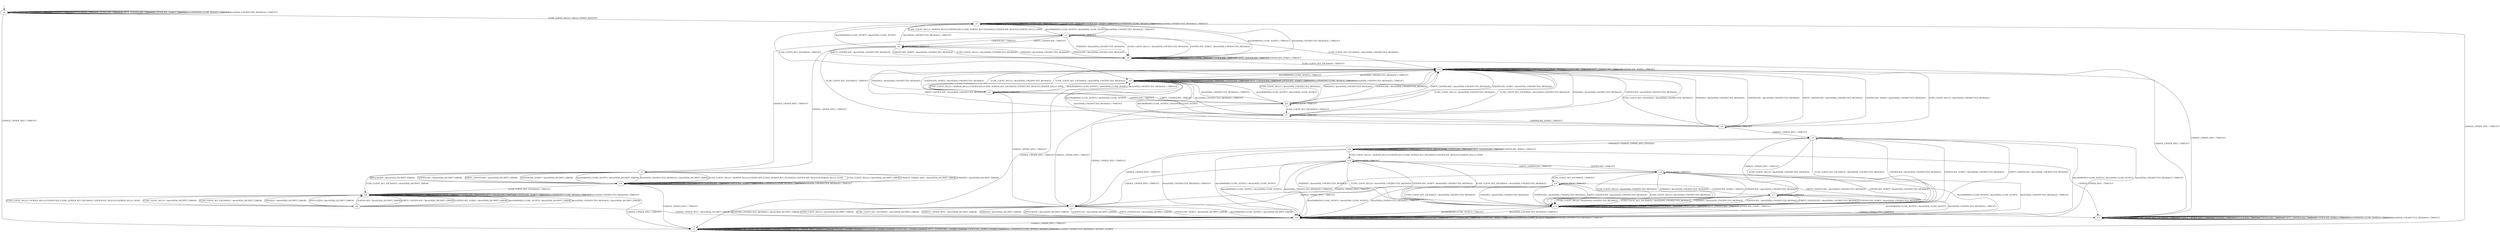 digraph h8 {
s0 [label="s0"];
s1 [label="s1"];
s2 [label="s2"];
s3 [label="s3"];
s20 [label="s20"];
s4 [label="s4"];
s5 [label="s5"];
s6 [label="s6"];
s21 [label="s21"];
s23 [label="s23"];
s7 [label="s7"];
s11 [label="s11"];
s18 [label="s18"];
s22 [label="s22"];
s24 [label="s24"];
s8 [label="s8"];
s12 [label="s12"];
s25 [label="s25"];
s9 [label="s9"];
s10 [label="s10"];
s13 [label="s13"];
s19 [label="s19"];
s14 [label="s14"];
s15 [label="s15"];
s16 [label="s16"];
s17 [label="s17"];
s0 -> s1 [label="ECDH_CLIENT_HELLO / HELLO_VERIFY_REQUEST"];
s0 -> s0 [label="ECDH_CLIENT_KEY_EXCHANGE / TIMEOUT"];
s0 -> s2 [label="CHANGE_CIPHER_SPEC / TIMEOUT"];
s0 -> s0 [label="FINISHED / TIMEOUT"];
s0 -> s0 [label="APPLICATION / TIMEOUT"];
s0 -> s0 [label="CERTIFICATE / TIMEOUT"];
s0 -> s0 [label="EMPTY_CERTIFICATE / TIMEOUT"];
s0 -> s0 [label="CERTIFICATE_VERIFY / TIMEOUT"];
s0 -> s0 [label="Alert(WARNING,CLOSE_NOTIFY) / TIMEOUT"];
s0 -> s0 [label="Alert(FATAL,UNEXPECTED_MESSAGE) / TIMEOUT"];
s1 -> s3 [label="ECDH_CLIENT_HELLO / SERVER_HELLO,CERTIFICATE,ECDHE_SERVER_KEY_EXCHANGE,CERTIFICATE_REQUEST,SERVER_HELLO_DONE"];
s1 -> s20 [label="ECDH_CLIENT_KEY_EXCHANGE / TIMEOUT"];
s1 -> s2 [label="CHANGE_CIPHER_SPEC / TIMEOUT"];
s1 -> s1 [label="FINISHED / TIMEOUT"];
s1 -> s1 [label="APPLICATION / TIMEOUT"];
s1 -> s1 [label="CERTIFICATE / TIMEOUT"];
s1 -> s1 [label="EMPTY_CERTIFICATE / TIMEOUT"];
s1 -> s1 [label="CERTIFICATE_VERIFY / TIMEOUT"];
s1 -> s1 [label="Alert(WARNING,CLOSE_NOTIFY) / TIMEOUT"];
s1 -> s1 [label="Alert(FATAL,UNEXPECTED_MESSAGE) / TIMEOUT"];
s2 -> s2 [label="ECDH_CLIENT_HELLO / SOCKET_CLOSED"];
s2 -> s2 [label="ECDH_CLIENT_KEY_EXCHANGE / SOCKET_CLOSED"];
s2 -> s2 [label="CHANGE_CIPHER_SPEC / SOCKET_CLOSED"];
s2 -> s2 [label="FINISHED / SOCKET_CLOSED"];
s2 -> s2 [label="APPLICATION / SOCKET_CLOSED"];
s2 -> s2 [label="CERTIFICATE / SOCKET_CLOSED"];
s2 -> s2 [label="EMPTY_CERTIFICATE / SOCKET_CLOSED"];
s2 -> s2 [label="CERTIFICATE_VERIFY / SOCKET_CLOSED"];
s2 -> s2 [label="Alert(WARNING,CLOSE_NOTIFY) / SOCKET_CLOSED"];
s2 -> s2 [label="Alert(FATAL,UNEXPECTED_MESSAGE) / SOCKET_CLOSED"];
s3 -> s4 [label="ECDH_CLIENT_HELLO / Alert(FATAL,UNEXPECTED_MESSAGE)"];
s3 -> s23 [label="ECDH_CLIENT_KEY_EXCHANGE / Alert(FATAL,UNEXPECTED_MESSAGE)"];
s3 -> s5 [label="CHANGE_CIPHER_SPEC / TIMEOUT"];
s3 -> s4 [label="FINISHED / Alert(FATAL,UNEXPECTED_MESSAGE)"];
s3 -> s3 [label="APPLICATION / TIMEOUT"];
s3 -> s6 [label="CERTIFICATE / TIMEOUT"];
s3 -> s6 [label="EMPTY_CERTIFICATE / TIMEOUT"];
s3 -> s4 [label="CERTIFICATE_VERIFY / Alert(FATAL,UNEXPECTED_MESSAGE)"];
s3 -> s1 [label="Alert(WARNING,CLOSE_NOTIFY) / Alert(FATAL,CLOSE_NOTIFY)"];
s3 -> s1 [label="Alert(FATAL,UNEXPECTED_MESSAGE) / TIMEOUT"];
s20 -> s21 [label="ECDH_CLIENT_HELLO / SERVER_HELLO,CERTIFICATE,ECDHE_SERVER_KEY_EXCHANGE,CERTIFICATE_REQUEST,SERVER_HELLO_DONE"];
s20 -> s20 [label="ECDH_CLIENT_KEY_EXCHANGE / TIMEOUT"];
s20 -> s2 [label="CHANGE_CIPHER_SPEC / TIMEOUT"];
s20 -> s20 [label="FINISHED / TIMEOUT"];
s20 -> s20 [label="APPLICATION / TIMEOUT"];
s20 -> s20 [label="CERTIFICATE / TIMEOUT"];
s20 -> s20 [label="EMPTY_CERTIFICATE / TIMEOUT"];
s20 -> s20 [label="CERTIFICATE_VERIFY / TIMEOUT"];
s20 -> s20 [label="Alert(WARNING,CLOSE_NOTIFY) / TIMEOUT"];
s20 -> s20 [label="Alert(FATAL,UNEXPECTED_MESSAGE) / TIMEOUT"];
s4 -> s4 [label="ECDH_CLIENT_HELLO / TIMEOUT"];
s4 -> s23 [label="ECDH_CLIENT_KEY_EXCHANGE / TIMEOUT"];
s4 -> s11 [label="CHANGE_CIPHER_SPEC / TIMEOUT"];
s4 -> s4 [label="FINISHED / TIMEOUT"];
s4 -> s4 [label="APPLICATION / TIMEOUT"];
s4 -> s4 [label="CERTIFICATE / TIMEOUT"];
s4 -> s4 [label="EMPTY_CERTIFICATE / TIMEOUT"];
s4 -> s4 [label="CERTIFICATE_VERIFY / TIMEOUT"];
s4 -> s1 [label="Alert(WARNING,CLOSE_NOTIFY) / TIMEOUT"];
s4 -> s1 [label="Alert(FATAL,UNEXPECTED_MESSAGE) / TIMEOUT"];
s5 -> s18 [label="ECDH_CLIENT_HELLO / Alert(FATAL,DECRYPT_ERROR)"];
s5 -> s24 [label="ECDH_CLIENT_KEY_EXCHANGE / Alert(FATAL,DECRYPT_ERROR)"];
s5 -> s18 [label="CHANGE_CIPHER_SPEC / Alert(FATAL,DECRYPT_ERROR)"];
s5 -> s18 [label="FINISHED / Alert(FATAL,DECRYPT_ERROR)"];
s5 -> s18 [label="APPLICATION / Alert(FATAL,DECRYPT_ERROR)"];
s5 -> s18 [label="CERTIFICATE / Alert(FATAL,DECRYPT_ERROR)"];
s5 -> s18 [label="EMPTY_CERTIFICATE / Alert(FATAL,DECRYPT_ERROR)"];
s5 -> s18 [label="CERTIFICATE_VERIFY / Alert(FATAL,DECRYPT_ERROR)"];
s5 -> s18 [label="Alert(WARNING,CLOSE_NOTIFY) / Alert(FATAL,DECRYPT_ERROR)"];
s5 -> s18 [label="Alert(FATAL,UNEXPECTED_MESSAGE) / Alert(FATAL,DECRYPT_ERROR)"];
s6 -> s4 [label="ECDH_CLIENT_HELLO / Alert(FATAL,UNEXPECTED_MESSAGE)"];
s6 -> s7 [label="ECDH_CLIENT_KEY_EXCHANGE / TIMEOUT"];
s6 -> s5 [label="CHANGE_CIPHER_SPEC / TIMEOUT"];
s6 -> s4 [label="FINISHED / Alert(FATAL,UNEXPECTED_MESSAGE)"];
s6 -> s6 [label="APPLICATION / TIMEOUT"];
s6 -> s4 [label="CERTIFICATE / Alert(FATAL,UNEXPECTED_MESSAGE)"];
s6 -> s4 [label="EMPTY_CERTIFICATE / Alert(FATAL,UNEXPECTED_MESSAGE)"];
s6 -> s4 [label="CERTIFICATE_VERIFY / Alert(FATAL,UNEXPECTED_MESSAGE)"];
s6 -> s1 [label="Alert(WARNING,CLOSE_NOTIFY) / Alert(FATAL,CLOSE_NOTIFY)"];
s6 -> s1 [label="Alert(FATAL,UNEXPECTED_MESSAGE) / TIMEOUT"];
s21 -> s23 [label="ECDH_CLIENT_HELLO / Alert(FATAL,UNEXPECTED_MESSAGE)"];
s21 -> s23 [label="ECDH_CLIENT_KEY_EXCHANGE / Alert(FATAL,UNEXPECTED_MESSAGE)"];
s21 -> s12 [label="CHANGE_CIPHER_SPEC / TIMEOUT"];
s21 -> s23 [label="FINISHED / Alert(FATAL,UNEXPECTED_MESSAGE)"];
s21 -> s21 [label="APPLICATION / TIMEOUT"];
s21 -> s22 [label="CERTIFICATE / TIMEOUT"];
s21 -> s22 [label="EMPTY_CERTIFICATE / TIMEOUT"];
s21 -> s23 [label="CERTIFICATE_VERIFY / Alert(FATAL,UNEXPECTED_MESSAGE)"];
s21 -> s20 [label="Alert(WARNING,CLOSE_NOTIFY) / Alert(FATAL,CLOSE_NOTIFY)"];
s21 -> s20 [label="Alert(FATAL,UNEXPECTED_MESSAGE) / TIMEOUT"];
s23 -> s23 [label="ECDH_CLIENT_HELLO / TIMEOUT"];
s23 -> s23 [label="ECDH_CLIENT_KEY_EXCHANGE / TIMEOUT"];
s23 -> s11 [label="CHANGE_CIPHER_SPEC / TIMEOUT"];
s23 -> s23 [label="FINISHED / TIMEOUT"];
s23 -> s23 [label="APPLICATION / TIMEOUT"];
s23 -> s23 [label="CERTIFICATE / TIMEOUT"];
s23 -> s23 [label="EMPTY_CERTIFICATE / TIMEOUT"];
s23 -> s23 [label="CERTIFICATE_VERIFY / TIMEOUT"];
s23 -> s20 [label="Alert(WARNING,CLOSE_NOTIFY) / TIMEOUT"];
s23 -> s20 [label="Alert(FATAL,UNEXPECTED_MESSAGE) / TIMEOUT"];
s7 -> s23 [label="ECDH_CLIENT_HELLO / Alert(FATAL,UNEXPECTED_MESSAGE)"];
s7 -> s23 [label="ECDH_CLIENT_KEY_EXCHANGE / Alert(FATAL,UNEXPECTED_MESSAGE)"];
s7 -> s12 [label="CHANGE_CIPHER_SPEC / TIMEOUT"];
s7 -> s23 [label="FINISHED / Alert(FATAL,UNEXPECTED_MESSAGE)"];
s7 -> s7 [label="APPLICATION / TIMEOUT"];
s7 -> s23 [label="CERTIFICATE / Alert(FATAL,UNEXPECTED_MESSAGE)"];
s7 -> s23 [label="EMPTY_CERTIFICATE / Alert(FATAL,UNEXPECTED_MESSAGE)"];
s7 -> s8 [label="CERTIFICATE_VERIFY / TIMEOUT"];
s7 -> s20 [label="Alert(WARNING,CLOSE_NOTIFY) / Alert(FATAL,CLOSE_NOTIFY)"];
s7 -> s20 [label="Alert(FATAL,UNEXPECTED_MESSAGE) / TIMEOUT"];
s11 -> s11 [label="ECDH_CLIENT_HELLO / TIMEOUT"];
s11 -> s11 [label="ECDH_CLIENT_KEY_EXCHANGE / TIMEOUT"];
s11 -> s11 [label="CHANGE_CIPHER_SPEC / TIMEOUT"];
s11 -> s11 [label="FINISHED / TIMEOUT"];
s11 -> s11 [label="APPLICATION / TIMEOUT"];
s11 -> s11 [label="CERTIFICATE / TIMEOUT"];
s11 -> s11 [label="EMPTY_CERTIFICATE / TIMEOUT"];
s11 -> s11 [label="CERTIFICATE_VERIFY / TIMEOUT"];
s11 -> s11 [label="Alert(WARNING,CLOSE_NOTIFY) / TIMEOUT"];
s11 -> s11 [label="Alert(FATAL,UNEXPECTED_MESSAGE) / TIMEOUT"];
s18 -> s5 [label="ECDH_CLIENT_HELLO / SERVER_HELLO,CERTIFICATE,ECDHE_SERVER_KEY_EXCHANGE,CERTIFICATE_REQUEST,SERVER_HELLO_DONE"];
s18 -> s24 [label="ECDH_CLIENT_KEY_EXCHANGE / TIMEOUT"];
s18 -> s2 [label="CHANGE_CIPHER_SPEC / TIMEOUT"];
s18 -> s18 [label="FINISHED / TIMEOUT"];
s18 -> s18 [label="APPLICATION / TIMEOUT"];
s18 -> s18 [label="CERTIFICATE / TIMEOUT"];
s18 -> s18 [label="EMPTY_CERTIFICATE / TIMEOUT"];
s18 -> s18 [label="CERTIFICATE_VERIFY / TIMEOUT"];
s18 -> s18 [label="Alert(WARNING,CLOSE_NOTIFY) / TIMEOUT"];
s18 -> s18 [label="Alert(FATAL,UNEXPECTED_MESSAGE) / TIMEOUT"];
s22 -> s23 [label="ECDH_CLIENT_HELLO / Alert(FATAL,UNEXPECTED_MESSAGE)"];
s22 -> s7 [label="ECDH_CLIENT_KEY_EXCHANGE / TIMEOUT"];
s22 -> s12 [label="CHANGE_CIPHER_SPEC / TIMEOUT"];
s22 -> s23 [label="FINISHED / Alert(FATAL,UNEXPECTED_MESSAGE)"];
s22 -> s22 [label="APPLICATION / TIMEOUT"];
s22 -> s23 [label="CERTIFICATE / Alert(FATAL,UNEXPECTED_MESSAGE)"];
s22 -> s23 [label="EMPTY_CERTIFICATE / Alert(FATAL,UNEXPECTED_MESSAGE)"];
s22 -> s23 [label="CERTIFICATE_VERIFY / Alert(FATAL,UNEXPECTED_MESSAGE)"];
s22 -> s20 [label="Alert(WARNING,CLOSE_NOTIFY) / Alert(FATAL,CLOSE_NOTIFY)"];
s22 -> s20 [label="Alert(FATAL,UNEXPECTED_MESSAGE) / TIMEOUT"];
s24 -> s25 [label="ECDH_CLIENT_HELLO / SERVER_HELLO,CERTIFICATE,ECDHE_SERVER_KEY_EXCHANGE,CERTIFICATE_REQUEST,SERVER_HELLO_DONE"];
s24 -> s24 [label="ECDH_CLIENT_KEY_EXCHANGE / TIMEOUT"];
s24 -> s2 [label="CHANGE_CIPHER_SPEC / TIMEOUT"];
s24 -> s24 [label="FINISHED / TIMEOUT"];
s24 -> s24 [label="APPLICATION / TIMEOUT"];
s24 -> s24 [label="CERTIFICATE / TIMEOUT"];
s24 -> s24 [label="EMPTY_CERTIFICATE / TIMEOUT"];
s24 -> s24 [label="CERTIFICATE_VERIFY / TIMEOUT"];
s24 -> s24 [label="Alert(WARNING,CLOSE_NOTIFY) / TIMEOUT"];
s24 -> s24 [label="Alert(FATAL,UNEXPECTED_MESSAGE) / TIMEOUT"];
s8 -> s23 [label="ECDH_CLIENT_HELLO / Alert(FATAL,UNEXPECTED_MESSAGE)"];
s8 -> s23 [label="ECDH_CLIENT_KEY_EXCHANGE / Alert(FATAL,UNEXPECTED_MESSAGE)"];
s8 -> s9 [label="CHANGE_CIPHER_SPEC / TIMEOUT"];
s8 -> s23 [label="FINISHED / Alert(FATAL,UNEXPECTED_MESSAGE)"];
s8 -> s8 [label="APPLICATION / TIMEOUT"];
s8 -> s23 [label="CERTIFICATE / Alert(FATAL,UNEXPECTED_MESSAGE)"];
s8 -> s23 [label="EMPTY_CERTIFICATE / Alert(FATAL,UNEXPECTED_MESSAGE)"];
s8 -> s23 [label="CERTIFICATE_VERIFY / Alert(FATAL,UNEXPECTED_MESSAGE)"];
s8 -> s20 [label="Alert(WARNING,CLOSE_NOTIFY) / Alert(FATAL,CLOSE_NOTIFY)"];
s8 -> s20 [label="Alert(FATAL,UNEXPECTED_MESSAGE) / TIMEOUT"];
s12 -> s19 [label="ECDH_CLIENT_HELLO / Alert(FATAL,DECRYPT_ERROR)"];
s12 -> s19 [label="ECDH_CLIENT_KEY_EXCHANGE / Alert(FATAL,DECRYPT_ERROR)"];
s12 -> s19 [label="CHANGE_CIPHER_SPEC / Alert(FATAL,DECRYPT_ERROR)"];
s12 -> s19 [label="FINISHED / Alert(FATAL,DECRYPT_ERROR)"];
s12 -> s19 [label="APPLICATION / Alert(FATAL,DECRYPT_ERROR)"];
s12 -> s19 [label="CERTIFICATE / Alert(FATAL,DECRYPT_ERROR)"];
s12 -> s19 [label="EMPTY_CERTIFICATE / Alert(FATAL,DECRYPT_ERROR)"];
s12 -> s19 [label="CERTIFICATE_VERIFY / Alert(FATAL,DECRYPT_ERROR)"];
s12 -> s19 [label="Alert(WARNING,CLOSE_NOTIFY) / Alert(FATAL,DECRYPT_ERROR)"];
s12 -> s19 [label="Alert(FATAL,UNEXPECTED_MESSAGE) / Alert(FATAL,DECRYPT_ERROR)"];
s25 -> s24 [label="ECDH_CLIENT_HELLO / Alert(FATAL,DECRYPT_ERROR)"];
s25 -> s24 [label="ECDH_CLIENT_KEY_EXCHANGE / Alert(FATAL,DECRYPT_ERROR)"];
s25 -> s19 [label="CHANGE_CIPHER_SPEC / Alert(FATAL,DECRYPT_ERROR)"];
s25 -> s24 [label="FINISHED / Alert(FATAL,DECRYPT_ERROR)"];
s25 -> s24 [label="APPLICATION / Alert(FATAL,DECRYPT_ERROR)"];
s25 -> s24 [label="CERTIFICATE / Alert(FATAL,DECRYPT_ERROR)"];
s25 -> s24 [label="EMPTY_CERTIFICATE / Alert(FATAL,DECRYPT_ERROR)"];
s25 -> s24 [label="CERTIFICATE_VERIFY / Alert(FATAL,DECRYPT_ERROR)"];
s25 -> s24 [label="Alert(WARNING,CLOSE_NOTIFY) / Alert(FATAL,DECRYPT_ERROR)"];
s25 -> s24 [label="Alert(FATAL,UNEXPECTED_MESSAGE) / Alert(FATAL,DECRYPT_ERROR)"];
s9 -> s13 [label="ECDH_CLIENT_HELLO / Alert(FATAL,UNEXPECTED_MESSAGE)"];
s9 -> s13 [label="ECDH_CLIENT_KEY_EXCHANGE / Alert(FATAL,UNEXPECTED_MESSAGE)"];
s9 -> s12 [label="CHANGE_CIPHER_SPEC / TIMEOUT"];
s9 -> s10 [label="FINISHED / CHANGE_CIPHER_SPEC,FINISHED"];
s9 -> s9 [label="APPLICATION / TIMEOUT"];
s9 -> s13 [label="CERTIFICATE / Alert(FATAL,UNEXPECTED_MESSAGE)"];
s9 -> s13 [label="EMPTY_CERTIFICATE / Alert(FATAL,UNEXPECTED_MESSAGE)"];
s9 -> s13 [label="CERTIFICATE_VERIFY / Alert(FATAL,UNEXPECTED_MESSAGE)"];
s9 -> s19 [label="Alert(WARNING,CLOSE_NOTIFY) / Alert(FATAL,CLOSE_NOTIFY)"];
s9 -> s19 [label="Alert(FATAL,UNEXPECTED_MESSAGE) / TIMEOUT"];
s10 -> s14 [label="ECDH_CLIENT_HELLO / SERVER_HELLO,CERTIFICATE,ECDHE_SERVER_KEY_EXCHANGE,CERTIFICATE_REQUEST,SERVER_HELLO_DONE"];
s10 -> s10 [label="ECDH_CLIENT_KEY_EXCHANGE / TIMEOUT"];
s10 -> s11 [label="CHANGE_CIPHER_SPEC / TIMEOUT"];
s10 -> s10 [label="FINISHED / TIMEOUT"];
s10 -> s10 [label="APPLICATION / APPLICATION"];
s10 -> s10 [label="CERTIFICATE / TIMEOUT"];
s10 -> s10 [label="EMPTY_CERTIFICATE / TIMEOUT"];
s10 -> s10 [label="CERTIFICATE_VERIFY / TIMEOUT"];
s10 -> s19 [label="Alert(WARNING,CLOSE_NOTIFY) / Alert(FATAL,CLOSE_NOTIFY)"];
s10 -> s19 [label="Alert(FATAL,UNEXPECTED_MESSAGE) / TIMEOUT"];
s13 -> s13 [label="ECDH_CLIENT_HELLO / TIMEOUT"];
s13 -> s13 [label="ECDH_CLIENT_KEY_EXCHANGE / TIMEOUT"];
s13 -> s11 [label="CHANGE_CIPHER_SPEC / TIMEOUT"];
s13 -> s13 [label="FINISHED / TIMEOUT"];
s13 -> s13 [label="APPLICATION / TIMEOUT"];
s13 -> s13 [label="CERTIFICATE / TIMEOUT"];
s13 -> s13 [label="EMPTY_CERTIFICATE / TIMEOUT"];
s13 -> s13 [label="CERTIFICATE_VERIFY / TIMEOUT"];
s13 -> s19 [label="Alert(WARNING,CLOSE_NOTIFY) / TIMEOUT"];
s13 -> s19 [label="Alert(FATAL,UNEXPECTED_MESSAGE) / TIMEOUT"];
s19 -> s19 [label="ECDH_CLIENT_HELLO / TIMEOUT"];
s19 -> s19 [label="ECDH_CLIENT_KEY_EXCHANGE / TIMEOUT"];
s19 -> s2 [label="CHANGE_CIPHER_SPEC / TIMEOUT"];
s19 -> s19 [label="FINISHED / TIMEOUT"];
s19 -> s19 [label="APPLICATION / TIMEOUT"];
s19 -> s19 [label="CERTIFICATE / TIMEOUT"];
s19 -> s19 [label="EMPTY_CERTIFICATE / TIMEOUT"];
s19 -> s19 [label="CERTIFICATE_VERIFY / TIMEOUT"];
s19 -> s19 [label="Alert(WARNING,CLOSE_NOTIFY) / TIMEOUT"];
s19 -> s19 [label="Alert(FATAL,UNEXPECTED_MESSAGE) / TIMEOUT"];
s14 -> s13 [label="ECDH_CLIENT_HELLO / Alert(FATAL,UNEXPECTED_MESSAGE)"];
s14 -> s13 [label="ECDH_CLIENT_KEY_EXCHANGE / Alert(FATAL,UNEXPECTED_MESSAGE)"];
s14 -> s12 [label="CHANGE_CIPHER_SPEC / TIMEOUT"];
s14 -> s13 [label="FINISHED / Alert(FATAL,UNEXPECTED_MESSAGE)"];
s14 -> s14 [label="APPLICATION / TIMEOUT"];
s14 -> s15 [label="CERTIFICATE / TIMEOUT"];
s14 -> s15 [label="EMPTY_CERTIFICATE / TIMEOUT"];
s14 -> s13 [label="CERTIFICATE_VERIFY / Alert(FATAL,UNEXPECTED_MESSAGE)"];
s14 -> s19 [label="Alert(WARNING,CLOSE_NOTIFY) / Alert(FATAL,CLOSE_NOTIFY)"];
s14 -> s19 [label="Alert(FATAL,UNEXPECTED_MESSAGE) / TIMEOUT"];
s15 -> s13 [label="ECDH_CLIENT_HELLO / Alert(FATAL,UNEXPECTED_MESSAGE)"];
s15 -> s16 [label="ECDH_CLIENT_KEY_EXCHANGE / TIMEOUT"];
s15 -> s12 [label="CHANGE_CIPHER_SPEC / TIMEOUT"];
s15 -> s13 [label="FINISHED / Alert(FATAL,UNEXPECTED_MESSAGE)"];
s15 -> s15 [label="APPLICATION / TIMEOUT"];
s15 -> s13 [label="CERTIFICATE / Alert(FATAL,UNEXPECTED_MESSAGE)"];
s15 -> s13 [label="EMPTY_CERTIFICATE / Alert(FATAL,UNEXPECTED_MESSAGE)"];
s15 -> s13 [label="CERTIFICATE_VERIFY / Alert(FATAL,UNEXPECTED_MESSAGE)"];
s15 -> s19 [label="Alert(WARNING,CLOSE_NOTIFY) / Alert(FATAL,CLOSE_NOTIFY)"];
s15 -> s19 [label="Alert(FATAL,UNEXPECTED_MESSAGE) / TIMEOUT"];
s16 -> s13 [label="ECDH_CLIENT_HELLO / Alert(FATAL,UNEXPECTED_MESSAGE)"];
s16 -> s13 [label="ECDH_CLIENT_KEY_EXCHANGE / Alert(FATAL,UNEXPECTED_MESSAGE)"];
s16 -> s12 [label="CHANGE_CIPHER_SPEC / TIMEOUT"];
s16 -> s13 [label="FINISHED / Alert(FATAL,UNEXPECTED_MESSAGE)"];
s16 -> s16 [label="APPLICATION / TIMEOUT"];
s16 -> s13 [label="CERTIFICATE / Alert(FATAL,UNEXPECTED_MESSAGE)"];
s16 -> s13 [label="EMPTY_CERTIFICATE / Alert(FATAL,UNEXPECTED_MESSAGE)"];
s16 -> s17 [label="CERTIFICATE_VERIFY / TIMEOUT"];
s16 -> s19 [label="Alert(WARNING,CLOSE_NOTIFY) / Alert(FATAL,CLOSE_NOTIFY)"];
s16 -> s19 [label="Alert(FATAL,UNEXPECTED_MESSAGE) / TIMEOUT"];
s17 -> s13 [label="ECDH_CLIENT_HELLO / Alert(FATAL,UNEXPECTED_MESSAGE)"];
s17 -> s13 [label="ECDH_CLIENT_KEY_EXCHANGE / Alert(FATAL,UNEXPECTED_MESSAGE)"];
s17 -> s9 [label="CHANGE_CIPHER_SPEC / TIMEOUT"];
s17 -> s13 [label="FINISHED / Alert(FATAL,UNEXPECTED_MESSAGE)"];
s17 -> s17 [label="APPLICATION / TIMEOUT"];
s17 -> s13 [label="CERTIFICATE / Alert(FATAL,UNEXPECTED_MESSAGE)"];
s17 -> s13 [label="EMPTY_CERTIFICATE / Alert(FATAL,UNEXPECTED_MESSAGE)"];
s17 -> s13 [label="CERTIFICATE_VERIFY / Alert(FATAL,UNEXPECTED_MESSAGE)"];
s17 -> s19 [label="Alert(WARNING,CLOSE_NOTIFY) / Alert(FATAL,CLOSE_NOTIFY)"];
s17 -> s19 [label="Alert(FATAL,UNEXPECTED_MESSAGE) / TIMEOUT"];
__start0 [shape=none, label=""];
__start0 -> s0 [label=""];
}
